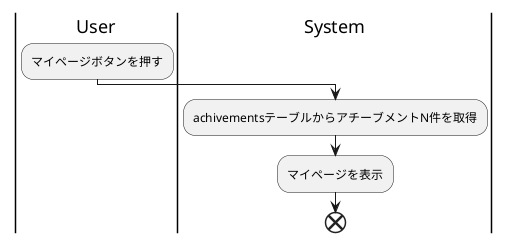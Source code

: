 @startuml
|User|
:マイページボタンを押す;
|System|
:achivementsテーブルからアチーブメントN件を取得;
:マイページを表示;
end
@enduml
